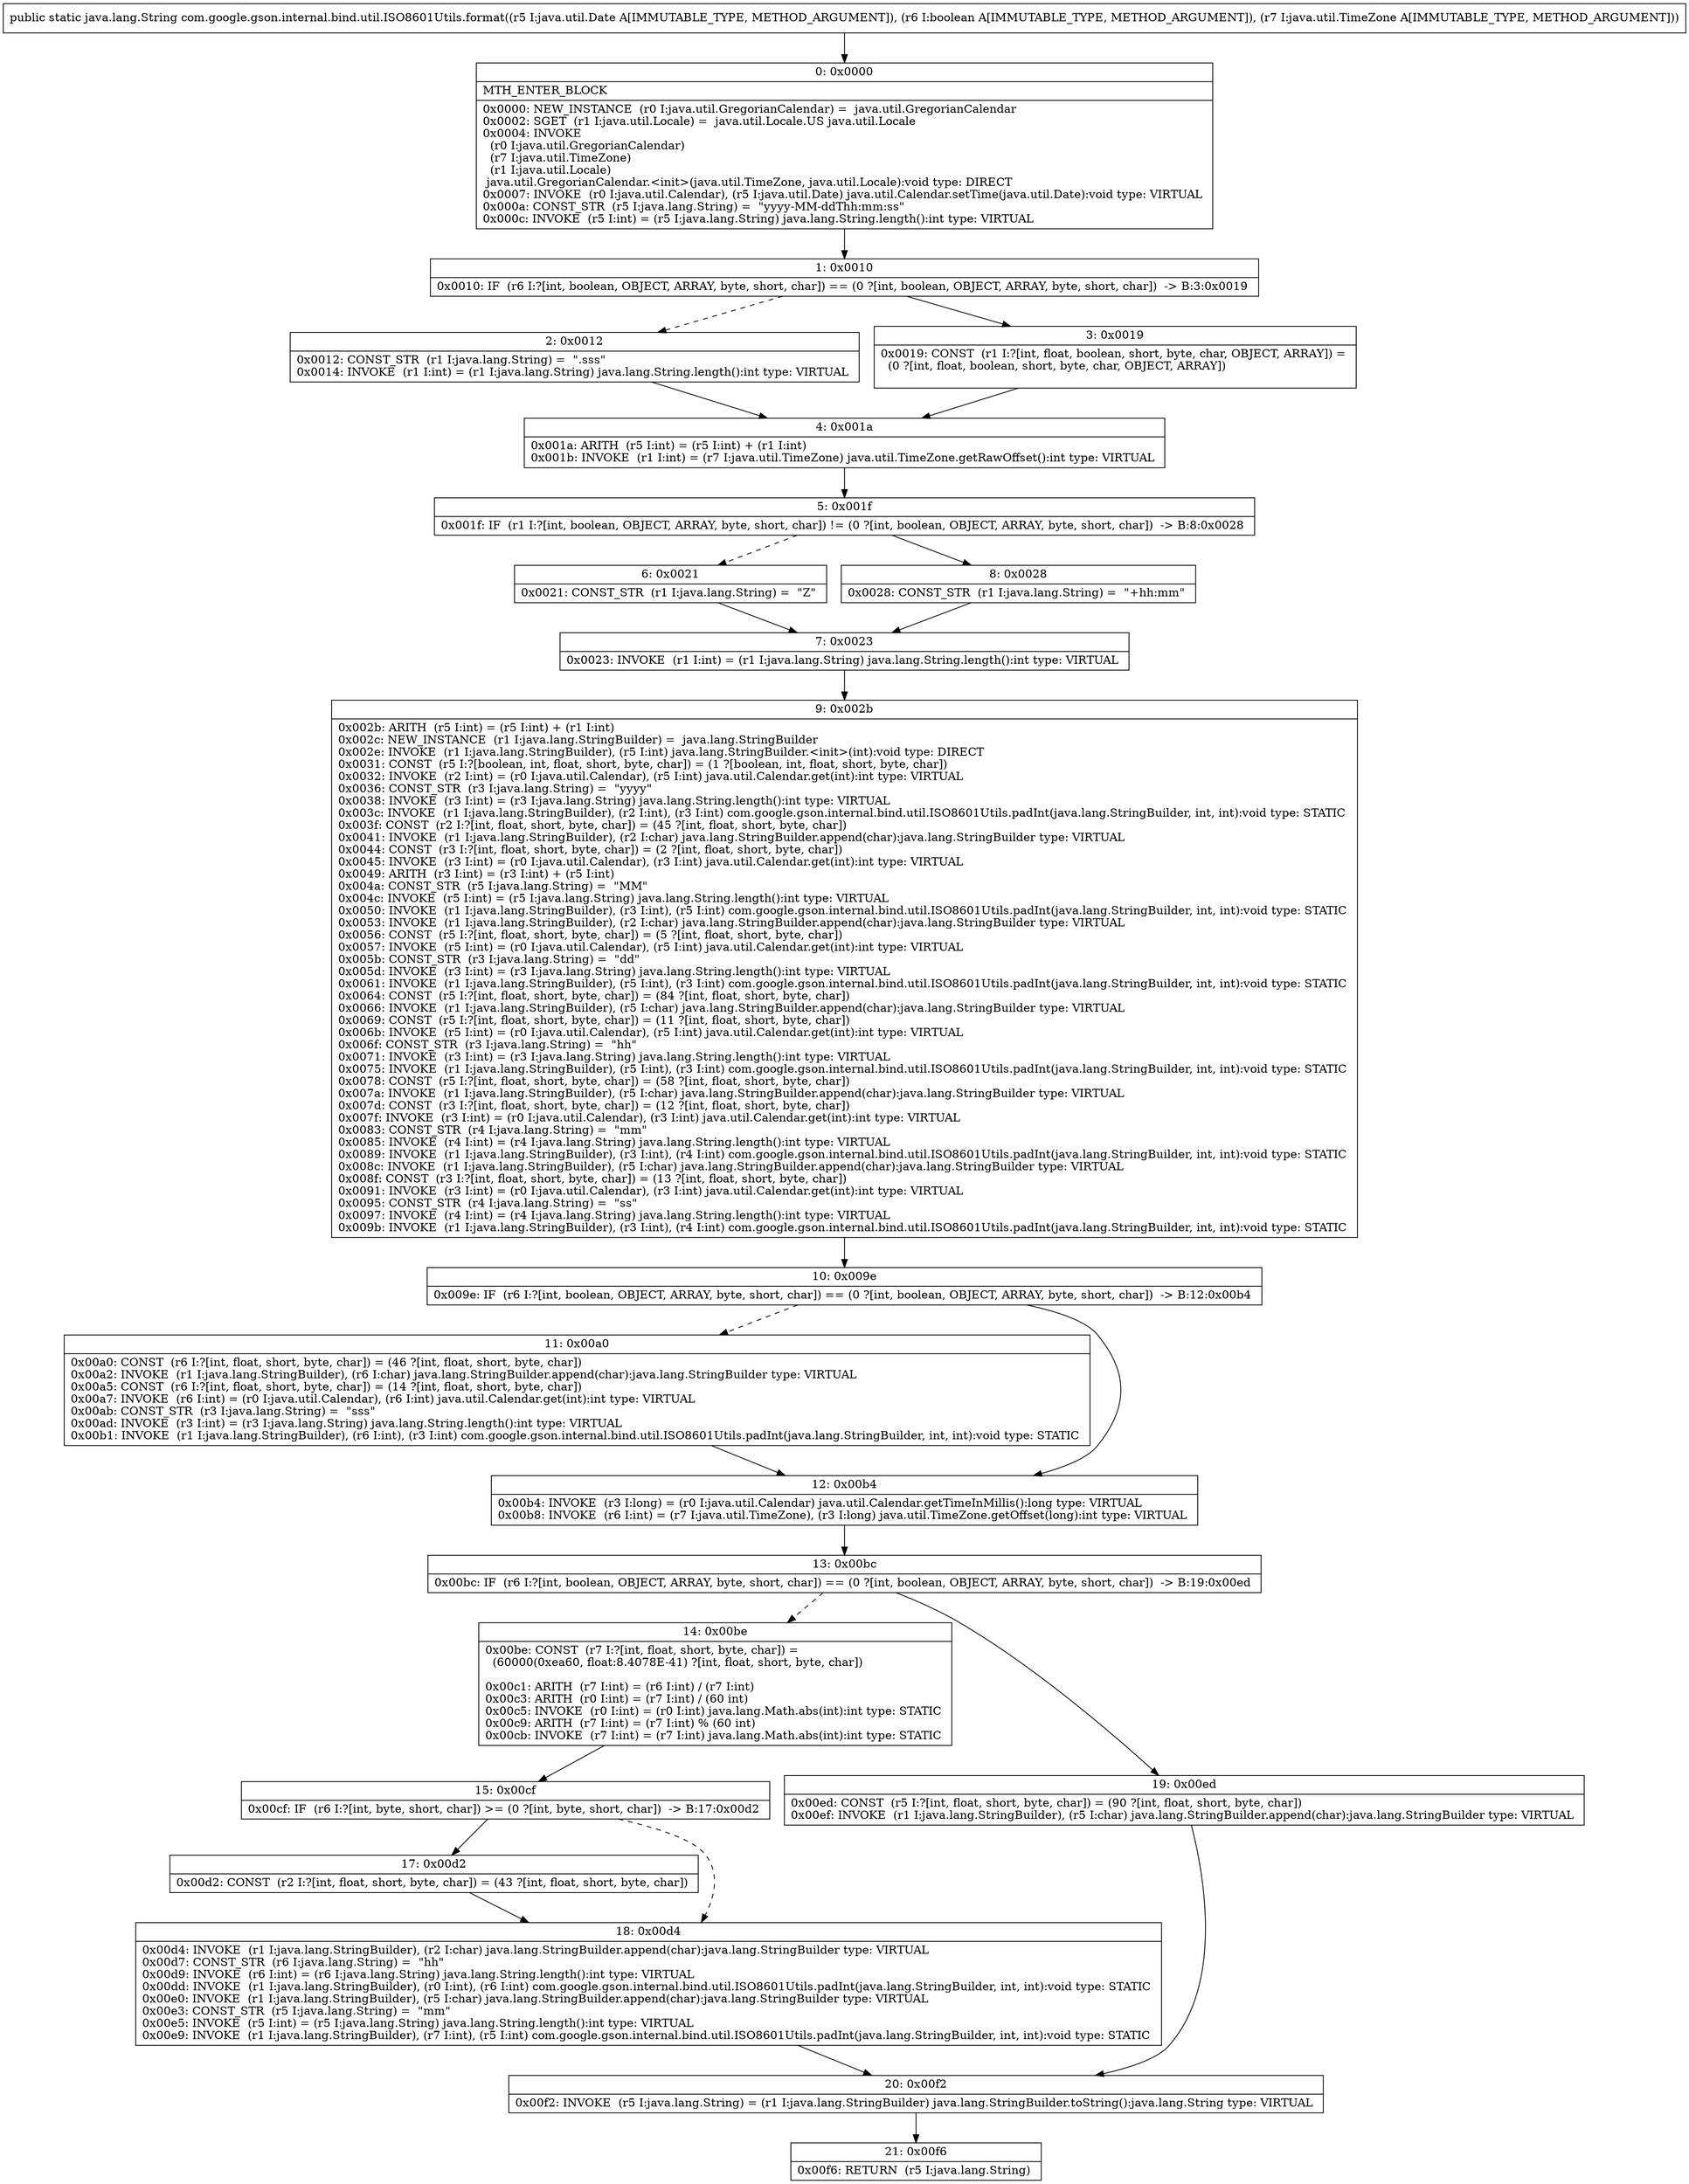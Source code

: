 digraph "CFG forcom.google.gson.internal.bind.util.ISO8601Utils.format(Ljava\/util\/Date;ZLjava\/util\/TimeZone;)Ljava\/lang\/String;" {
Node_0 [shape=record,label="{0\:\ 0x0000|MTH_ENTER_BLOCK\l|0x0000: NEW_INSTANCE  (r0 I:java.util.GregorianCalendar) =  java.util.GregorianCalendar \l0x0002: SGET  (r1 I:java.util.Locale) =  java.util.Locale.US java.util.Locale \l0x0004: INVOKE  \l  (r0 I:java.util.GregorianCalendar)\l  (r7 I:java.util.TimeZone)\l  (r1 I:java.util.Locale)\l java.util.GregorianCalendar.\<init\>(java.util.TimeZone, java.util.Locale):void type: DIRECT \l0x0007: INVOKE  (r0 I:java.util.Calendar), (r5 I:java.util.Date) java.util.Calendar.setTime(java.util.Date):void type: VIRTUAL \l0x000a: CONST_STR  (r5 I:java.lang.String) =  \"yyyy\-MM\-ddThh:mm:ss\" \l0x000c: INVOKE  (r5 I:int) = (r5 I:java.lang.String) java.lang.String.length():int type: VIRTUAL \l}"];
Node_1 [shape=record,label="{1\:\ 0x0010|0x0010: IF  (r6 I:?[int, boolean, OBJECT, ARRAY, byte, short, char]) == (0 ?[int, boolean, OBJECT, ARRAY, byte, short, char])  \-\> B:3:0x0019 \l}"];
Node_2 [shape=record,label="{2\:\ 0x0012|0x0012: CONST_STR  (r1 I:java.lang.String) =  \".sss\" \l0x0014: INVOKE  (r1 I:int) = (r1 I:java.lang.String) java.lang.String.length():int type: VIRTUAL \l}"];
Node_3 [shape=record,label="{3\:\ 0x0019|0x0019: CONST  (r1 I:?[int, float, boolean, short, byte, char, OBJECT, ARRAY]) = \l  (0 ?[int, float, boolean, short, byte, char, OBJECT, ARRAY])\l \l}"];
Node_4 [shape=record,label="{4\:\ 0x001a|0x001a: ARITH  (r5 I:int) = (r5 I:int) + (r1 I:int) \l0x001b: INVOKE  (r1 I:int) = (r7 I:java.util.TimeZone) java.util.TimeZone.getRawOffset():int type: VIRTUAL \l}"];
Node_5 [shape=record,label="{5\:\ 0x001f|0x001f: IF  (r1 I:?[int, boolean, OBJECT, ARRAY, byte, short, char]) != (0 ?[int, boolean, OBJECT, ARRAY, byte, short, char])  \-\> B:8:0x0028 \l}"];
Node_6 [shape=record,label="{6\:\ 0x0021|0x0021: CONST_STR  (r1 I:java.lang.String) =  \"Z\" \l}"];
Node_7 [shape=record,label="{7\:\ 0x0023|0x0023: INVOKE  (r1 I:int) = (r1 I:java.lang.String) java.lang.String.length():int type: VIRTUAL \l}"];
Node_8 [shape=record,label="{8\:\ 0x0028|0x0028: CONST_STR  (r1 I:java.lang.String) =  \"+hh:mm\" \l}"];
Node_9 [shape=record,label="{9\:\ 0x002b|0x002b: ARITH  (r5 I:int) = (r5 I:int) + (r1 I:int) \l0x002c: NEW_INSTANCE  (r1 I:java.lang.StringBuilder) =  java.lang.StringBuilder \l0x002e: INVOKE  (r1 I:java.lang.StringBuilder), (r5 I:int) java.lang.StringBuilder.\<init\>(int):void type: DIRECT \l0x0031: CONST  (r5 I:?[boolean, int, float, short, byte, char]) = (1 ?[boolean, int, float, short, byte, char]) \l0x0032: INVOKE  (r2 I:int) = (r0 I:java.util.Calendar), (r5 I:int) java.util.Calendar.get(int):int type: VIRTUAL \l0x0036: CONST_STR  (r3 I:java.lang.String) =  \"yyyy\" \l0x0038: INVOKE  (r3 I:int) = (r3 I:java.lang.String) java.lang.String.length():int type: VIRTUAL \l0x003c: INVOKE  (r1 I:java.lang.StringBuilder), (r2 I:int), (r3 I:int) com.google.gson.internal.bind.util.ISO8601Utils.padInt(java.lang.StringBuilder, int, int):void type: STATIC \l0x003f: CONST  (r2 I:?[int, float, short, byte, char]) = (45 ?[int, float, short, byte, char]) \l0x0041: INVOKE  (r1 I:java.lang.StringBuilder), (r2 I:char) java.lang.StringBuilder.append(char):java.lang.StringBuilder type: VIRTUAL \l0x0044: CONST  (r3 I:?[int, float, short, byte, char]) = (2 ?[int, float, short, byte, char]) \l0x0045: INVOKE  (r3 I:int) = (r0 I:java.util.Calendar), (r3 I:int) java.util.Calendar.get(int):int type: VIRTUAL \l0x0049: ARITH  (r3 I:int) = (r3 I:int) + (r5 I:int) \l0x004a: CONST_STR  (r5 I:java.lang.String) =  \"MM\" \l0x004c: INVOKE  (r5 I:int) = (r5 I:java.lang.String) java.lang.String.length():int type: VIRTUAL \l0x0050: INVOKE  (r1 I:java.lang.StringBuilder), (r3 I:int), (r5 I:int) com.google.gson.internal.bind.util.ISO8601Utils.padInt(java.lang.StringBuilder, int, int):void type: STATIC \l0x0053: INVOKE  (r1 I:java.lang.StringBuilder), (r2 I:char) java.lang.StringBuilder.append(char):java.lang.StringBuilder type: VIRTUAL \l0x0056: CONST  (r5 I:?[int, float, short, byte, char]) = (5 ?[int, float, short, byte, char]) \l0x0057: INVOKE  (r5 I:int) = (r0 I:java.util.Calendar), (r5 I:int) java.util.Calendar.get(int):int type: VIRTUAL \l0x005b: CONST_STR  (r3 I:java.lang.String) =  \"dd\" \l0x005d: INVOKE  (r3 I:int) = (r3 I:java.lang.String) java.lang.String.length():int type: VIRTUAL \l0x0061: INVOKE  (r1 I:java.lang.StringBuilder), (r5 I:int), (r3 I:int) com.google.gson.internal.bind.util.ISO8601Utils.padInt(java.lang.StringBuilder, int, int):void type: STATIC \l0x0064: CONST  (r5 I:?[int, float, short, byte, char]) = (84 ?[int, float, short, byte, char]) \l0x0066: INVOKE  (r1 I:java.lang.StringBuilder), (r5 I:char) java.lang.StringBuilder.append(char):java.lang.StringBuilder type: VIRTUAL \l0x0069: CONST  (r5 I:?[int, float, short, byte, char]) = (11 ?[int, float, short, byte, char]) \l0x006b: INVOKE  (r5 I:int) = (r0 I:java.util.Calendar), (r5 I:int) java.util.Calendar.get(int):int type: VIRTUAL \l0x006f: CONST_STR  (r3 I:java.lang.String) =  \"hh\" \l0x0071: INVOKE  (r3 I:int) = (r3 I:java.lang.String) java.lang.String.length():int type: VIRTUAL \l0x0075: INVOKE  (r1 I:java.lang.StringBuilder), (r5 I:int), (r3 I:int) com.google.gson.internal.bind.util.ISO8601Utils.padInt(java.lang.StringBuilder, int, int):void type: STATIC \l0x0078: CONST  (r5 I:?[int, float, short, byte, char]) = (58 ?[int, float, short, byte, char]) \l0x007a: INVOKE  (r1 I:java.lang.StringBuilder), (r5 I:char) java.lang.StringBuilder.append(char):java.lang.StringBuilder type: VIRTUAL \l0x007d: CONST  (r3 I:?[int, float, short, byte, char]) = (12 ?[int, float, short, byte, char]) \l0x007f: INVOKE  (r3 I:int) = (r0 I:java.util.Calendar), (r3 I:int) java.util.Calendar.get(int):int type: VIRTUAL \l0x0083: CONST_STR  (r4 I:java.lang.String) =  \"mm\" \l0x0085: INVOKE  (r4 I:int) = (r4 I:java.lang.String) java.lang.String.length():int type: VIRTUAL \l0x0089: INVOKE  (r1 I:java.lang.StringBuilder), (r3 I:int), (r4 I:int) com.google.gson.internal.bind.util.ISO8601Utils.padInt(java.lang.StringBuilder, int, int):void type: STATIC \l0x008c: INVOKE  (r1 I:java.lang.StringBuilder), (r5 I:char) java.lang.StringBuilder.append(char):java.lang.StringBuilder type: VIRTUAL \l0x008f: CONST  (r3 I:?[int, float, short, byte, char]) = (13 ?[int, float, short, byte, char]) \l0x0091: INVOKE  (r3 I:int) = (r0 I:java.util.Calendar), (r3 I:int) java.util.Calendar.get(int):int type: VIRTUAL \l0x0095: CONST_STR  (r4 I:java.lang.String) =  \"ss\" \l0x0097: INVOKE  (r4 I:int) = (r4 I:java.lang.String) java.lang.String.length():int type: VIRTUAL \l0x009b: INVOKE  (r1 I:java.lang.StringBuilder), (r3 I:int), (r4 I:int) com.google.gson.internal.bind.util.ISO8601Utils.padInt(java.lang.StringBuilder, int, int):void type: STATIC \l}"];
Node_10 [shape=record,label="{10\:\ 0x009e|0x009e: IF  (r6 I:?[int, boolean, OBJECT, ARRAY, byte, short, char]) == (0 ?[int, boolean, OBJECT, ARRAY, byte, short, char])  \-\> B:12:0x00b4 \l}"];
Node_11 [shape=record,label="{11\:\ 0x00a0|0x00a0: CONST  (r6 I:?[int, float, short, byte, char]) = (46 ?[int, float, short, byte, char]) \l0x00a2: INVOKE  (r1 I:java.lang.StringBuilder), (r6 I:char) java.lang.StringBuilder.append(char):java.lang.StringBuilder type: VIRTUAL \l0x00a5: CONST  (r6 I:?[int, float, short, byte, char]) = (14 ?[int, float, short, byte, char]) \l0x00a7: INVOKE  (r6 I:int) = (r0 I:java.util.Calendar), (r6 I:int) java.util.Calendar.get(int):int type: VIRTUAL \l0x00ab: CONST_STR  (r3 I:java.lang.String) =  \"sss\" \l0x00ad: INVOKE  (r3 I:int) = (r3 I:java.lang.String) java.lang.String.length():int type: VIRTUAL \l0x00b1: INVOKE  (r1 I:java.lang.StringBuilder), (r6 I:int), (r3 I:int) com.google.gson.internal.bind.util.ISO8601Utils.padInt(java.lang.StringBuilder, int, int):void type: STATIC \l}"];
Node_12 [shape=record,label="{12\:\ 0x00b4|0x00b4: INVOKE  (r3 I:long) = (r0 I:java.util.Calendar) java.util.Calendar.getTimeInMillis():long type: VIRTUAL \l0x00b8: INVOKE  (r6 I:int) = (r7 I:java.util.TimeZone), (r3 I:long) java.util.TimeZone.getOffset(long):int type: VIRTUAL \l}"];
Node_13 [shape=record,label="{13\:\ 0x00bc|0x00bc: IF  (r6 I:?[int, boolean, OBJECT, ARRAY, byte, short, char]) == (0 ?[int, boolean, OBJECT, ARRAY, byte, short, char])  \-\> B:19:0x00ed \l}"];
Node_14 [shape=record,label="{14\:\ 0x00be|0x00be: CONST  (r7 I:?[int, float, short, byte, char]) = \l  (60000(0xea60, float:8.4078E\-41) ?[int, float, short, byte, char])\l \l0x00c1: ARITH  (r7 I:int) = (r6 I:int) \/ (r7 I:int) \l0x00c3: ARITH  (r0 I:int) = (r7 I:int) \/ (60 int) \l0x00c5: INVOKE  (r0 I:int) = (r0 I:int) java.lang.Math.abs(int):int type: STATIC \l0x00c9: ARITH  (r7 I:int) = (r7 I:int) % (60 int) \l0x00cb: INVOKE  (r7 I:int) = (r7 I:int) java.lang.Math.abs(int):int type: STATIC \l}"];
Node_15 [shape=record,label="{15\:\ 0x00cf|0x00cf: IF  (r6 I:?[int, byte, short, char]) \>= (0 ?[int, byte, short, char])  \-\> B:17:0x00d2 \l}"];
Node_17 [shape=record,label="{17\:\ 0x00d2|0x00d2: CONST  (r2 I:?[int, float, short, byte, char]) = (43 ?[int, float, short, byte, char]) \l}"];
Node_18 [shape=record,label="{18\:\ 0x00d4|0x00d4: INVOKE  (r1 I:java.lang.StringBuilder), (r2 I:char) java.lang.StringBuilder.append(char):java.lang.StringBuilder type: VIRTUAL \l0x00d7: CONST_STR  (r6 I:java.lang.String) =  \"hh\" \l0x00d9: INVOKE  (r6 I:int) = (r6 I:java.lang.String) java.lang.String.length():int type: VIRTUAL \l0x00dd: INVOKE  (r1 I:java.lang.StringBuilder), (r0 I:int), (r6 I:int) com.google.gson.internal.bind.util.ISO8601Utils.padInt(java.lang.StringBuilder, int, int):void type: STATIC \l0x00e0: INVOKE  (r1 I:java.lang.StringBuilder), (r5 I:char) java.lang.StringBuilder.append(char):java.lang.StringBuilder type: VIRTUAL \l0x00e3: CONST_STR  (r5 I:java.lang.String) =  \"mm\" \l0x00e5: INVOKE  (r5 I:int) = (r5 I:java.lang.String) java.lang.String.length():int type: VIRTUAL \l0x00e9: INVOKE  (r1 I:java.lang.StringBuilder), (r7 I:int), (r5 I:int) com.google.gson.internal.bind.util.ISO8601Utils.padInt(java.lang.StringBuilder, int, int):void type: STATIC \l}"];
Node_19 [shape=record,label="{19\:\ 0x00ed|0x00ed: CONST  (r5 I:?[int, float, short, byte, char]) = (90 ?[int, float, short, byte, char]) \l0x00ef: INVOKE  (r1 I:java.lang.StringBuilder), (r5 I:char) java.lang.StringBuilder.append(char):java.lang.StringBuilder type: VIRTUAL \l}"];
Node_20 [shape=record,label="{20\:\ 0x00f2|0x00f2: INVOKE  (r5 I:java.lang.String) = (r1 I:java.lang.StringBuilder) java.lang.StringBuilder.toString():java.lang.String type: VIRTUAL \l}"];
Node_21 [shape=record,label="{21\:\ 0x00f6|0x00f6: RETURN  (r5 I:java.lang.String) \l}"];
MethodNode[shape=record,label="{public static java.lang.String com.google.gson.internal.bind.util.ISO8601Utils.format((r5 I:java.util.Date A[IMMUTABLE_TYPE, METHOD_ARGUMENT]), (r6 I:boolean A[IMMUTABLE_TYPE, METHOD_ARGUMENT]), (r7 I:java.util.TimeZone A[IMMUTABLE_TYPE, METHOD_ARGUMENT])) }"];
MethodNode -> Node_0;
Node_0 -> Node_1;
Node_1 -> Node_2[style=dashed];
Node_1 -> Node_3;
Node_2 -> Node_4;
Node_3 -> Node_4;
Node_4 -> Node_5;
Node_5 -> Node_6[style=dashed];
Node_5 -> Node_8;
Node_6 -> Node_7;
Node_7 -> Node_9;
Node_8 -> Node_7;
Node_9 -> Node_10;
Node_10 -> Node_11[style=dashed];
Node_10 -> Node_12;
Node_11 -> Node_12;
Node_12 -> Node_13;
Node_13 -> Node_14[style=dashed];
Node_13 -> Node_19;
Node_14 -> Node_15;
Node_15 -> Node_17;
Node_15 -> Node_18[style=dashed];
Node_17 -> Node_18;
Node_18 -> Node_20;
Node_19 -> Node_20;
Node_20 -> Node_21;
}

